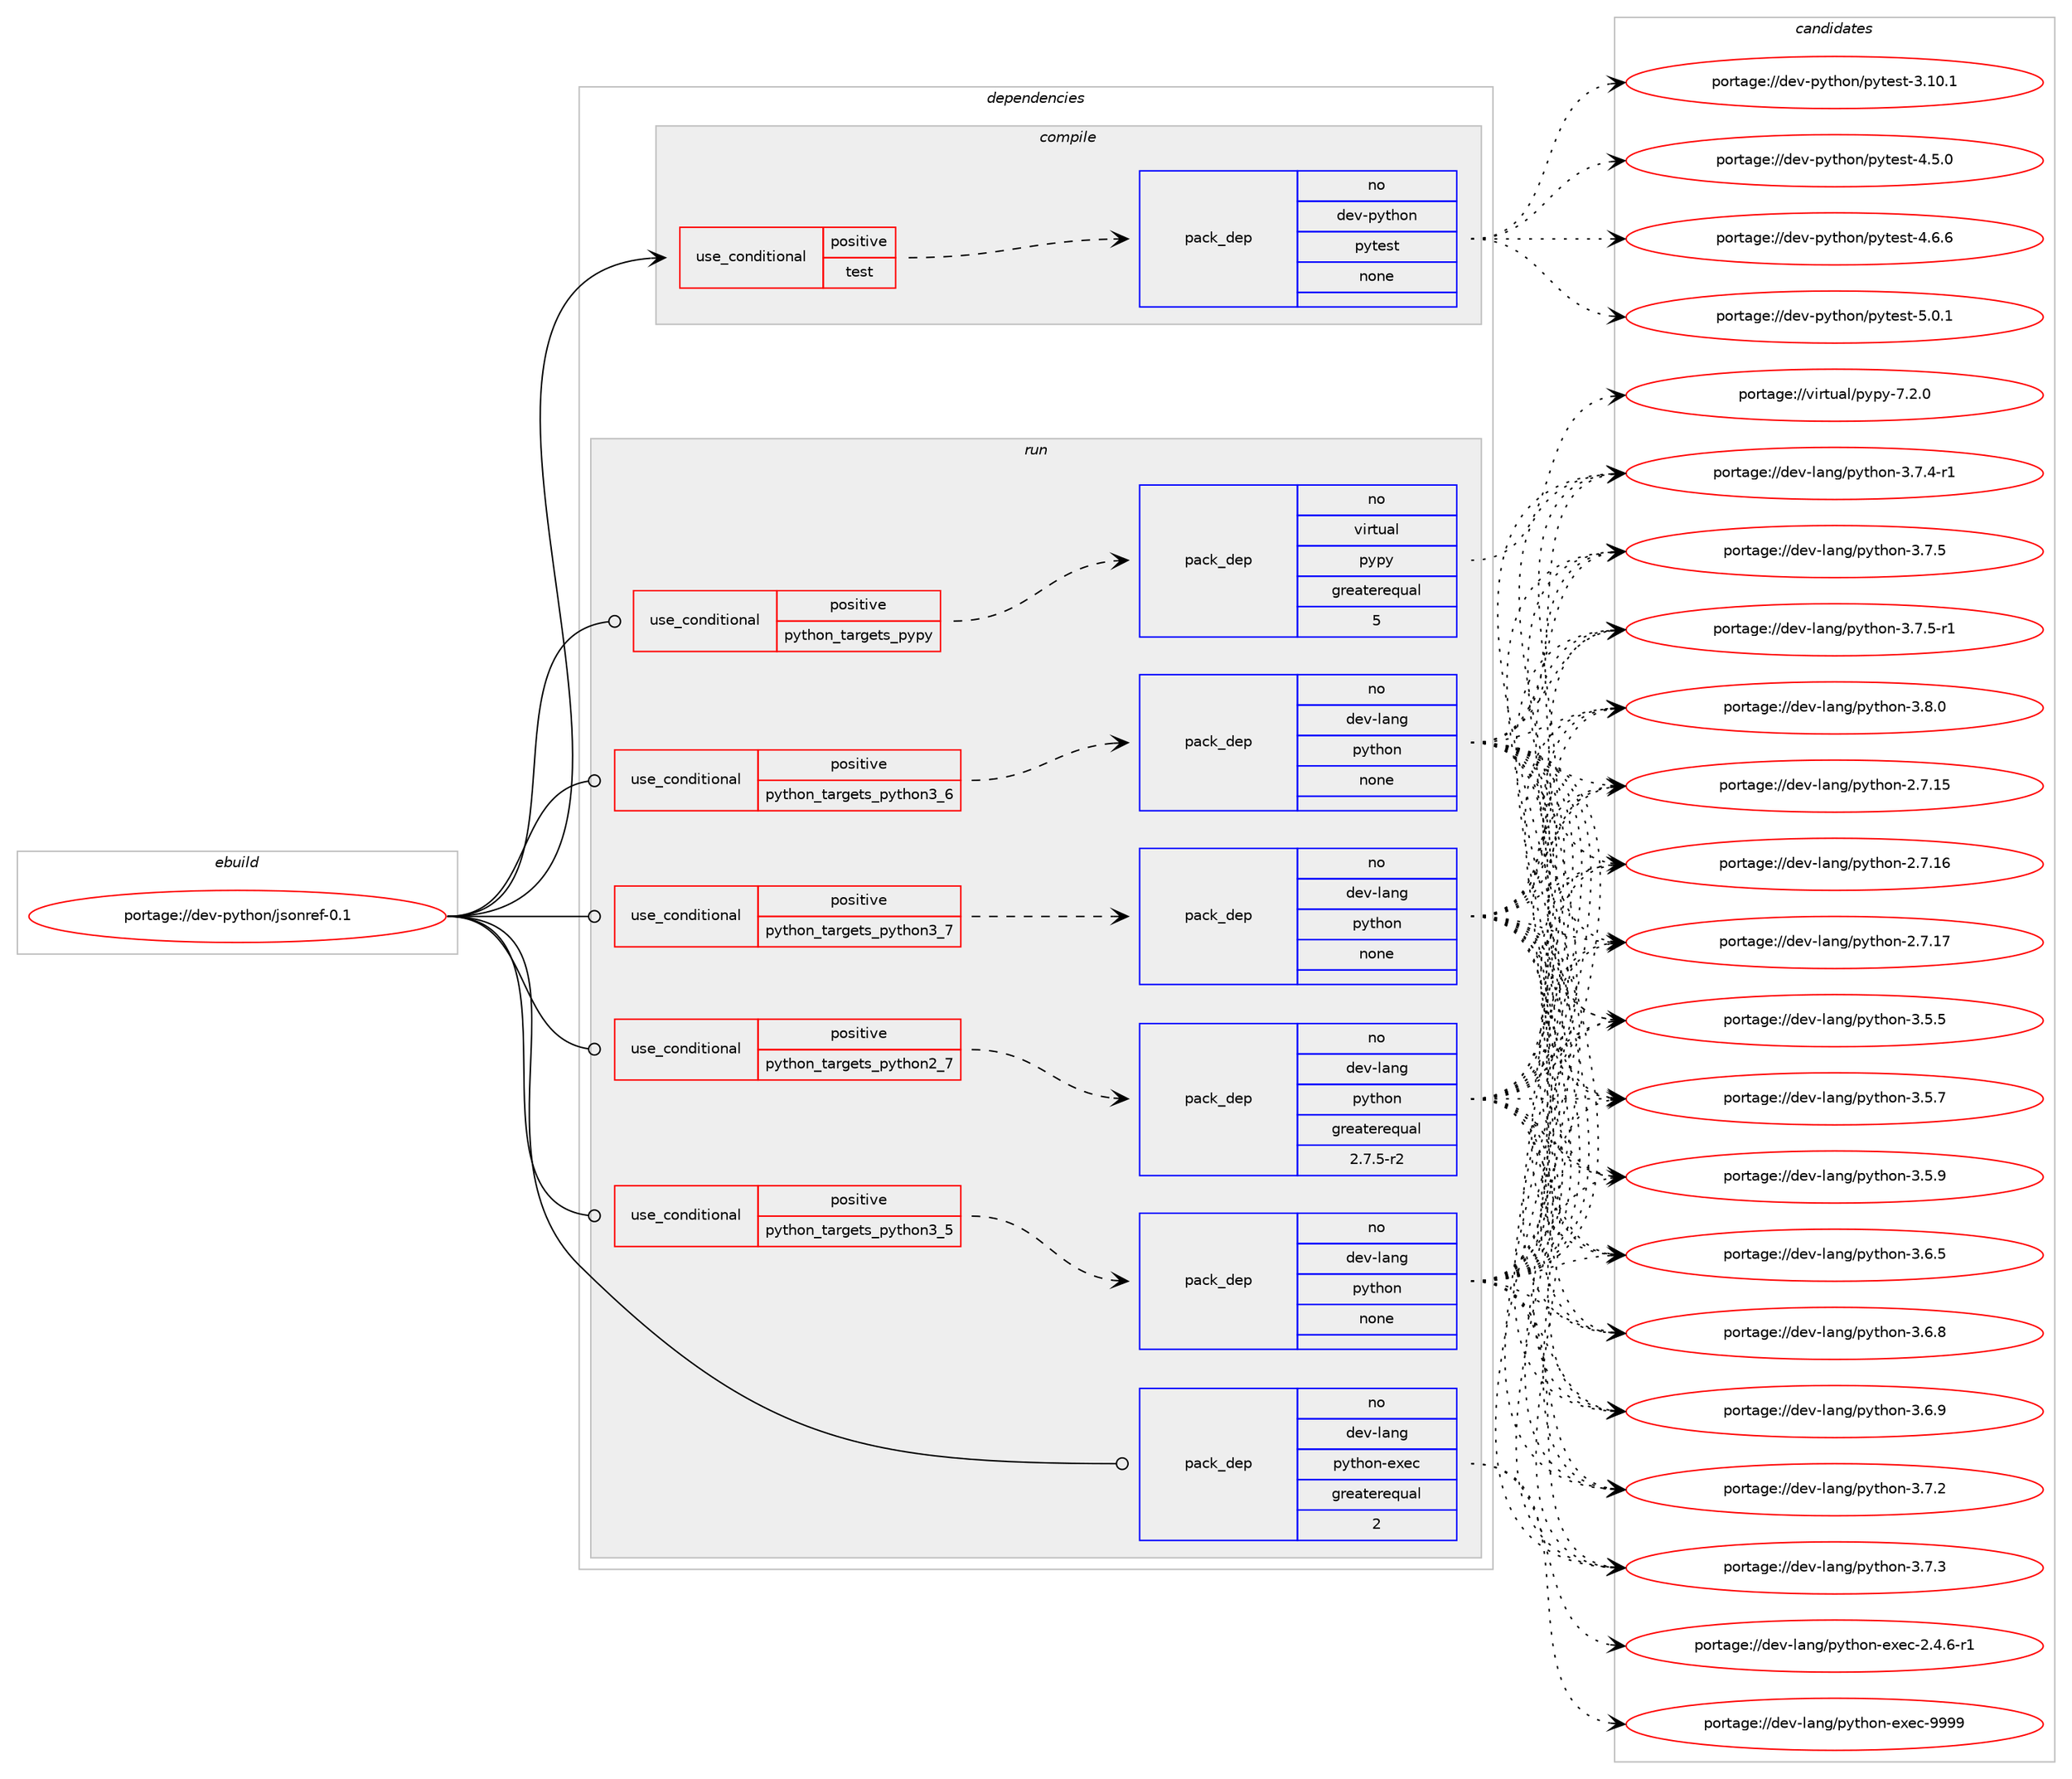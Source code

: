 digraph prolog {

# *************
# Graph options
# *************

newrank=true;
concentrate=true;
compound=true;
graph [rankdir=LR,fontname=Helvetica,fontsize=10,ranksep=1.5];#, ranksep=2.5, nodesep=0.2];
edge  [arrowhead=vee];
node  [fontname=Helvetica,fontsize=10];

# **********
# The ebuild
# **********

subgraph cluster_leftcol {
color=gray;
rank=same;
label=<<i>ebuild</i>>;
id [label="portage://dev-python/jsonref-0.1", color=red, width=4, href="../dev-python/jsonref-0.1.svg"];
}

# ****************
# The dependencies
# ****************

subgraph cluster_midcol {
color=gray;
label=<<i>dependencies</i>>;
subgraph cluster_compile {
fillcolor="#eeeeee";
style=filled;
label=<<i>compile</i>>;
subgraph cond30817 {
dependency146466 [label=<<TABLE BORDER="0" CELLBORDER="1" CELLSPACING="0" CELLPADDING="4"><TR><TD ROWSPAN="3" CELLPADDING="10">use_conditional</TD></TR><TR><TD>positive</TD></TR><TR><TD>test</TD></TR></TABLE>>, shape=none, color=red];
subgraph pack112325 {
dependency146467 [label=<<TABLE BORDER="0" CELLBORDER="1" CELLSPACING="0" CELLPADDING="4" WIDTH="220"><TR><TD ROWSPAN="6" CELLPADDING="30">pack_dep</TD></TR><TR><TD WIDTH="110">no</TD></TR><TR><TD>dev-python</TD></TR><TR><TD>pytest</TD></TR><TR><TD>none</TD></TR><TR><TD></TD></TR></TABLE>>, shape=none, color=blue];
}
dependency146466:e -> dependency146467:w [weight=20,style="dashed",arrowhead="vee"];
}
id:e -> dependency146466:w [weight=20,style="solid",arrowhead="vee"];
}
subgraph cluster_compileandrun {
fillcolor="#eeeeee";
style=filled;
label=<<i>compile and run</i>>;
}
subgraph cluster_run {
fillcolor="#eeeeee";
style=filled;
label=<<i>run</i>>;
subgraph cond30818 {
dependency146468 [label=<<TABLE BORDER="0" CELLBORDER="1" CELLSPACING="0" CELLPADDING="4"><TR><TD ROWSPAN="3" CELLPADDING="10">use_conditional</TD></TR><TR><TD>positive</TD></TR><TR><TD>python_targets_pypy</TD></TR></TABLE>>, shape=none, color=red];
subgraph pack112326 {
dependency146469 [label=<<TABLE BORDER="0" CELLBORDER="1" CELLSPACING="0" CELLPADDING="4" WIDTH="220"><TR><TD ROWSPAN="6" CELLPADDING="30">pack_dep</TD></TR><TR><TD WIDTH="110">no</TD></TR><TR><TD>virtual</TD></TR><TR><TD>pypy</TD></TR><TR><TD>greaterequal</TD></TR><TR><TD>5</TD></TR></TABLE>>, shape=none, color=blue];
}
dependency146468:e -> dependency146469:w [weight=20,style="dashed",arrowhead="vee"];
}
id:e -> dependency146468:w [weight=20,style="solid",arrowhead="odot"];
subgraph cond30819 {
dependency146470 [label=<<TABLE BORDER="0" CELLBORDER="1" CELLSPACING="0" CELLPADDING="4"><TR><TD ROWSPAN="3" CELLPADDING="10">use_conditional</TD></TR><TR><TD>positive</TD></TR><TR><TD>python_targets_python2_7</TD></TR></TABLE>>, shape=none, color=red];
subgraph pack112327 {
dependency146471 [label=<<TABLE BORDER="0" CELLBORDER="1" CELLSPACING="0" CELLPADDING="4" WIDTH="220"><TR><TD ROWSPAN="6" CELLPADDING="30">pack_dep</TD></TR><TR><TD WIDTH="110">no</TD></TR><TR><TD>dev-lang</TD></TR><TR><TD>python</TD></TR><TR><TD>greaterequal</TD></TR><TR><TD>2.7.5-r2</TD></TR></TABLE>>, shape=none, color=blue];
}
dependency146470:e -> dependency146471:w [weight=20,style="dashed",arrowhead="vee"];
}
id:e -> dependency146470:w [weight=20,style="solid",arrowhead="odot"];
subgraph cond30820 {
dependency146472 [label=<<TABLE BORDER="0" CELLBORDER="1" CELLSPACING="0" CELLPADDING="4"><TR><TD ROWSPAN="3" CELLPADDING="10">use_conditional</TD></TR><TR><TD>positive</TD></TR><TR><TD>python_targets_python3_5</TD></TR></TABLE>>, shape=none, color=red];
subgraph pack112328 {
dependency146473 [label=<<TABLE BORDER="0" CELLBORDER="1" CELLSPACING="0" CELLPADDING="4" WIDTH="220"><TR><TD ROWSPAN="6" CELLPADDING="30">pack_dep</TD></TR><TR><TD WIDTH="110">no</TD></TR><TR><TD>dev-lang</TD></TR><TR><TD>python</TD></TR><TR><TD>none</TD></TR><TR><TD></TD></TR></TABLE>>, shape=none, color=blue];
}
dependency146472:e -> dependency146473:w [weight=20,style="dashed",arrowhead="vee"];
}
id:e -> dependency146472:w [weight=20,style="solid",arrowhead="odot"];
subgraph cond30821 {
dependency146474 [label=<<TABLE BORDER="0" CELLBORDER="1" CELLSPACING="0" CELLPADDING="4"><TR><TD ROWSPAN="3" CELLPADDING="10">use_conditional</TD></TR><TR><TD>positive</TD></TR><TR><TD>python_targets_python3_6</TD></TR></TABLE>>, shape=none, color=red];
subgraph pack112329 {
dependency146475 [label=<<TABLE BORDER="0" CELLBORDER="1" CELLSPACING="0" CELLPADDING="4" WIDTH="220"><TR><TD ROWSPAN="6" CELLPADDING="30">pack_dep</TD></TR><TR><TD WIDTH="110">no</TD></TR><TR><TD>dev-lang</TD></TR><TR><TD>python</TD></TR><TR><TD>none</TD></TR><TR><TD></TD></TR></TABLE>>, shape=none, color=blue];
}
dependency146474:e -> dependency146475:w [weight=20,style="dashed",arrowhead="vee"];
}
id:e -> dependency146474:w [weight=20,style="solid",arrowhead="odot"];
subgraph cond30822 {
dependency146476 [label=<<TABLE BORDER="0" CELLBORDER="1" CELLSPACING="0" CELLPADDING="4"><TR><TD ROWSPAN="3" CELLPADDING="10">use_conditional</TD></TR><TR><TD>positive</TD></TR><TR><TD>python_targets_python3_7</TD></TR></TABLE>>, shape=none, color=red];
subgraph pack112330 {
dependency146477 [label=<<TABLE BORDER="0" CELLBORDER="1" CELLSPACING="0" CELLPADDING="4" WIDTH="220"><TR><TD ROWSPAN="6" CELLPADDING="30">pack_dep</TD></TR><TR><TD WIDTH="110">no</TD></TR><TR><TD>dev-lang</TD></TR><TR><TD>python</TD></TR><TR><TD>none</TD></TR><TR><TD></TD></TR></TABLE>>, shape=none, color=blue];
}
dependency146476:e -> dependency146477:w [weight=20,style="dashed",arrowhead="vee"];
}
id:e -> dependency146476:w [weight=20,style="solid",arrowhead="odot"];
subgraph pack112331 {
dependency146478 [label=<<TABLE BORDER="0" CELLBORDER="1" CELLSPACING="0" CELLPADDING="4" WIDTH="220"><TR><TD ROWSPAN="6" CELLPADDING="30">pack_dep</TD></TR><TR><TD WIDTH="110">no</TD></TR><TR><TD>dev-lang</TD></TR><TR><TD>python-exec</TD></TR><TR><TD>greaterequal</TD></TR><TR><TD>2</TD></TR></TABLE>>, shape=none, color=blue];
}
id:e -> dependency146478:w [weight=20,style="solid",arrowhead="odot"];
}
}

# **************
# The candidates
# **************

subgraph cluster_choices {
rank=same;
color=gray;
label=<<i>candidates</i>>;

subgraph choice112325 {
color=black;
nodesep=1;
choiceportage100101118451121211161041111104711212111610111511645514649484649 [label="portage://dev-python/pytest-3.10.1", color=red, width=4,href="../dev-python/pytest-3.10.1.svg"];
choiceportage1001011184511212111610411111047112121116101115116455246534648 [label="portage://dev-python/pytest-4.5.0", color=red, width=4,href="../dev-python/pytest-4.5.0.svg"];
choiceportage1001011184511212111610411111047112121116101115116455246544654 [label="portage://dev-python/pytest-4.6.6", color=red, width=4,href="../dev-python/pytest-4.6.6.svg"];
choiceportage1001011184511212111610411111047112121116101115116455346484649 [label="portage://dev-python/pytest-5.0.1", color=red, width=4,href="../dev-python/pytest-5.0.1.svg"];
dependency146467:e -> choiceportage100101118451121211161041111104711212111610111511645514649484649:w [style=dotted,weight="100"];
dependency146467:e -> choiceportage1001011184511212111610411111047112121116101115116455246534648:w [style=dotted,weight="100"];
dependency146467:e -> choiceportage1001011184511212111610411111047112121116101115116455246544654:w [style=dotted,weight="100"];
dependency146467:e -> choiceportage1001011184511212111610411111047112121116101115116455346484649:w [style=dotted,weight="100"];
}
subgraph choice112326 {
color=black;
nodesep=1;
choiceportage1181051141161179710847112121112121455546504648 [label="portage://virtual/pypy-7.2.0", color=red, width=4,href="../virtual/pypy-7.2.0.svg"];
dependency146469:e -> choiceportage1181051141161179710847112121112121455546504648:w [style=dotted,weight="100"];
}
subgraph choice112327 {
color=black;
nodesep=1;
choiceportage10010111845108971101034711212111610411111045504655464953 [label="portage://dev-lang/python-2.7.15", color=red, width=4,href="../dev-lang/python-2.7.15.svg"];
choiceportage10010111845108971101034711212111610411111045504655464954 [label="portage://dev-lang/python-2.7.16", color=red, width=4,href="../dev-lang/python-2.7.16.svg"];
choiceportage10010111845108971101034711212111610411111045504655464955 [label="portage://dev-lang/python-2.7.17", color=red, width=4,href="../dev-lang/python-2.7.17.svg"];
choiceportage100101118451089711010347112121116104111110455146534653 [label="portage://dev-lang/python-3.5.5", color=red, width=4,href="../dev-lang/python-3.5.5.svg"];
choiceportage100101118451089711010347112121116104111110455146534655 [label="portage://dev-lang/python-3.5.7", color=red, width=4,href="../dev-lang/python-3.5.7.svg"];
choiceportage100101118451089711010347112121116104111110455146534657 [label="portage://dev-lang/python-3.5.9", color=red, width=4,href="../dev-lang/python-3.5.9.svg"];
choiceportage100101118451089711010347112121116104111110455146544653 [label="portage://dev-lang/python-3.6.5", color=red, width=4,href="../dev-lang/python-3.6.5.svg"];
choiceportage100101118451089711010347112121116104111110455146544656 [label="portage://dev-lang/python-3.6.8", color=red, width=4,href="../dev-lang/python-3.6.8.svg"];
choiceportage100101118451089711010347112121116104111110455146544657 [label="portage://dev-lang/python-3.6.9", color=red, width=4,href="../dev-lang/python-3.6.9.svg"];
choiceportage100101118451089711010347112121116104111110455146554650 [label="portage://dev-lang/python-3.7.2", color=red, width=4,href="../dev-lang/python-3.7.2.svg"];
choiceportage100101118451089711010347112121116104111110455146554651 [label="portage://dev-lang/python-3.7.3", color=red, width=4,href="../dev-lang/python-3.7.3.svg"];
choiceportage1001011184510897110103471121211161041111104551465546524511449 [label="portage://dev-lang/python-3.7.4-r1", color=red, width=4,href="../dev-lang/python-3.7.4-r1.svg"];
choiceportage100101118451089711010347112121116104111110455146554653 [label="portage://dev-lang/python-3.7.5", color=red, width=4,href="../dev-lang/python-3.7.5.svg"];
choiceportage1001011184510897110103471121211161041111104551465546534511449 [label="portage://dev-lang/python-3.7.5-r1", color=red, width=4,href="../dev-lang/python-3.7.5-r1.svg"];
choiceportage100101118451089711010347112121116104111110455146564648 [label="portage://dev-lang/python-3.8.0", color=red, width=4,href="../dev-lang/python-3.8.0.svg"];
dependency146471:e -> choiceportage10010111845108971101034711212111610411111045504655464953:w [style=dotted,weight="100"];
dependency146471:e -> choiceportage10010111845108971101034711212111610411111045504655464954:w [style=dotted,weight="100"];
dependency146471:e -> choiceportage10010111845108971101034711212111610411111045504655464955:w [style=dotted,weight="100"];
dependency146471:e -> choiceportage100101118451089711010347112121116104111110455146534653:w [style=dotted,weight="100"];
dependency146471:e -> choiceportage100101118451089711010347112121116104111110455146534655:w [style=dotted,weight="100"];
dependency146471:e -> choiceportage100101118451089711010347112121116104111110455146534657:w [style=dotted,weight="100"];
dependency146471:e -> choiceportage100101118451089711010347112121116104111110455146544653:w [style=dotted,weight="100"];
dependency146471:e -> choiceportage100101118451089711010347112121116104111110455146544656:w [style=dotted,weight="100"];
dependency146471:e -> choiceportage100101118451089711010347112121116104111110455146544657:w [style=dotted,weight="100"];
dependency146471:e -> choiceportage100101118451089711010347112121116104111110455146554650:w [style=dotted,weight="100"];
dependency146471:e -> choiceportage100101118451089711010347112121116104111110455146554651:w [style=dotted,weight="100"];
dependency146471:e -> choiceportage1001011184510897110103471121211161041111104551465546524511449:w [style=dotted,weight="100"];
dependency146471:e -> choiceportage100101118451089711010347112121116104111110455146554653:w [style=dotted,weight="100"];
dependency146471:e -> choiceportage1001011184510897110103471121211161041111104551465546534511449:w [style=dotted,weight="100"];
dependency146471:e -> choiceportage100101118451089711010347112121116104111110455146564648:w [style=dotted,weight="100"];
}
subgraph choice112328 {
color=black;
nodesep=1;
choiceportage10010111845108971101034711212111610411111045504655464953 [label="portage://dev-lang/python-2.7.15", color=red, width=4,href="../dev-lang/python-2.7.15.svg"];
choiceportage10010111845108971101034711212111610411111045504655464954 [label="portage://dev-lang/python-2.7.16", color=red, width=4,href="../dev-lang/python-2.7.16.svg"];
choiceportage10010111845108971101034711212111610411111045504655464955 [label="portage://dev-lang/python-2.7.17", color=red, width=4,href="../dev-lang/python-2.7.17.svg"];
choiceportage100101118451089711010347112121116104111110455146534653 [label="portage://dev-lang/python-3.5.5", color=red, width=4,href="../dev-lang/python-3.5.5.svg"];
choiceportage100101118451089711010347112121116104111110455146534655 [label="portage://dev-lang/python-3.5.7", color=red, width=4,href="../dev-lang/python-3.5.7.svg"];
choiceportage100101118451089711010347112121116104111110455146534657 [label="portage://dev-lang/python-3.5.9", color=red, width=4,href="../dev-lang/python-3.5.9.svg"];
choiceportage100101118451089711010347112121116104111110455146544653 [label="portage://dev-lang/python-3.6.5", color=red, width=4,href="../dev-lang/python-3.6.5.svg"];
choiceportage100101118451089711010347112121116104111110455146544656 [label="portage://dev-lang/python-3.6.8", color=red, width=4,href="../dev-lang/python-3.6.8.svg"];
choiceportage100101118451089711010347112121116104111110455146544657 [label="portage://dev-lang/python-3.6.9", color=red, width=4,href="../dev-lang/python-3.6.9.svg"];
choiceportage100101118451089711010347112121116104111110455146554650 [label="portage://dev-lang/python-3.7.2", color=red, width=4,href="../dev-lang/python-3.7.2.svg"];
choiceportage100101118451089711010347112121116104111110455146554651 [label="portage://dev-lang/python-3.7.3", color=red, width=4,href="../dev-lang/python-3.7.3.svg"];
choiceportage1001011184510897110103471121211161041111104551465546524511449 [label="portage://dev-lang/python-3.7.4-r1", color=red, width=4,href="../dev-lang/python-3.7.4-r1.svg"];
choiceportage100101118451089711010347112121116104111110455146554653 [label="portage://dev-lang/python-3.7.5", color=red, width=4,href="../dev-lang/python-3.7.5.svg"];
choiceportage1001011184510897110103471121211161041111104551465546534511449 [label="portage://dev-lang/python-3.7.5-r1", color=red, width=4,href="../dev-lang/python-3.7.5-r1.svg"];
choiceportage100101118451089711010347112121116104111110455146564648 [label="portage://dev-lang/python-3.8.0", color=red, width=4,href="../dev-lang/python-3.8.0.svg"];
dependency146473:e -> choiceportage10010111845108971101034711212111610411111045504655464953:w [style=dotted,weight="100"];
dependency146473:e -> choiceportage10010111845108971101034711212111610411111045504655464954:w [style=dotted,weight="100"];
dependency146473:e -> choiceportage10010111845108971101034711212111610411111045504655464955:w [style=dotted,weight="100"];
dependency146473:e -> choiceportage100101118451089711010347112121116104111110455146534653:w [style=dotted,weight="100"];
dependency146473:e -> choiceportage100101118451089711010347112121116104111110455146534655:w [style=dotted,weight="100"];
dependency146473:e -> choiceportage100101118451089711010347112121116104111110455146534657:w [style=dotted,weight="100"];
dependency146473:e -> choiceportage100101118451089711010347112121116104111110455146544653:w [style=dotted,weight="100"];
dependency146473:e -> choiceportage100101118451089711010347112121116104111110455146544656:w [style=dotted,weight="100"];
dependency146473:e -> choiceportage100101118451089711010347112121116104111110455146544657:w [style=dotted,weight="100"];
dependency146473:e -> choiceportage100101118451089711010347112121116104111110455146554650:w [style=dotted,weight="100"];
dependency146473:e -> choiceportage100101118451089711010347112121116104111110455146554651:w [style=dotted,weight="100"];
dependency146473:e -> choiceportage1001011184510897110103471121211161041111104551465546524511449:w [style=dotted,weight="100"];
dependency146473:e -> choiceportage100101118451089711010347112121116104111110455146554653:w [style=dotted,weight="100"];
dependency146473:e -> choiceportage1001011184510897110103471121211161041111104551465546534511449:w [style=dotted,weight="100"];
dependency146473:e -> choiceportage100101118451089711010347112121116104111110455146564648:w [style=dotted,weight="100"];
}
subgraph choice112329 {
color=black;
nodesep=1;
choiceportage10010111845108971101034711212111610411111045504655464953 [label="portage://dev-lang/python-2.7.15", color=red, width=4,href="../dev-lang/python-2.7.15.svg"];
choiceportage10010111845108971101034711212111610411111045504655464954 [label="portage://dev-lang/python-2.7.16", color=red, width=4,href="../dev-lang/python-2.7.16.svg"];
choiceportage10010111845108971101034711212111610411111045504655464955 [label="portage://dev-lang/python-2.7.17", color=red, width=4,href="../dev-lang/python-2.7.17.svg"];
choiceportage100101118451089711010347112121116104111110455146534653 [label="portage://dev-lang/python-3.5.5", color=red, width=4,href="../dev-lang/python-3.5.5.svg"];
choiceportage100101118451089711010347112121116104111110455146534655 [label="portage://dev-lang/python-3.5.7", color=red, width=4,href="../dev-lang/python-3.5.7.svg"];
choiceportage100101118451089711010347112121116104111110455146534657 [label="portage://dev-lang/python-3.5.9", color=red, width=4,href="../dev-lang/python-3.5.9.svg"];
choiceportage100101118451089711010347112121116104111110455146544653 [label="portage://dev-lang/python-3.6.5", color=red, width=4,href="../dev-lang/python-3.6.5.svg"];
choiceportage100101118451089711010347112121116104111110455146544656 [label="portage://dev-lang/python-3.6.8", color=red, width=4,href="../dev-lang/python-3.6.8.svg"];
choiceportage100101118451089711010347112121116104111110455146544657 [label="portage://dev-lang/python-3.6.9", color=red, width=4,href="../dev-lang/python-3.6.9.svg"];
choiceportage100101118451089711010347112121116104111110455146554650 [label="portage://dev-lang/python-3.7.2", color=red, width=4,href="../dev-lang/python-3.7.2.svg"];
choiceportage100101118451089711010347112121116104111110455146554651 [label="portage://dev-lang/python-3.7.3", color=red, width=4,href="../dev-lang/python-3.7.3.svg"];
choiceportage1001011184510897110103471121211161041111104551465546524511449 [label="portage://dev-lang/python-3.7.4-r1", color=red, width=4,href="../dev-lang/python-3.7.4-r1.svg"];
choiceportage100101118451089711010347112121116104111110455146554653 [label="portage://dev-lang/python-3.7.5", color=red, width=4,href="../dev-lang/python-3.7.5.svg"];
choiceportage1001011184510897110103471121211161041111104551465546534511449 [label="portage://dev-lang/python-3.7.5-r1", color=red, width=4,href="../dev-lang/python-3.7.5-r1.svg"];
choiceportage100101118451089711010347112121116104111110455146564648 [label="portage://dev-lang/python-3.8.0", color=red, width=4,href="../dev-lang/python-3.8.0.svg"];
dependency146475:e -> choiceportage10010111845108971101034711212111610411111045504655464953:w [style=dotted,weight="100"];
dependency146475:e -> choiceportage10010111845108971101034711212111610411111045504655464954:w [style=dotted,weight="100"];
dependency146475:e -> choiceportage10010111845108971101034711212111610411111045504655464955:w [style=dotted,weight="100"];
dependency146475:e -> choiceportage100101118451089711010347112121116104111110455146534653:w [style=dotted,weight="100"];
dependency146475:e -> choiceportage100101118451089711010347112121116104111110455146534655:w [style=dotted,weight="100"];
dependency146475:e -> choiceportage100101118451089711010347112121116104111110455146534657:w [style=dotted,weight="100"];
dependency146475:e -> choiceportage100101118451089711010347112121116104111110455146544653:w [style=dotted,weight="100"];
dependency146475:e -> choiceportage100101118451089711010347112121116104111110455146544656:w [style=dotted,weight="100"];
dependency146475:e -> choiceportage100101118451089711010347112121116104111110455146544657:w [style=dotted,weight="100"];
dependency146475:e -> choiceportage100101118451089711010347112121116104111110455146554650:w [style=dotted,weight="100"];
dependency146475:e -> choiceportage100101118451089711010347112121116104111110455146554651:w [style=dotted,weight="100"];
dependency146475:e -> choiceportage1001011184510897110103471121211161041111104551465546524511449:w [style=dotted,weight="100"];
dependency146475:e -> choiceportage100101118451089711010347112121116104111110455146554653:w [style=dotted,weight="100"];
dependency146475:e -> choiceportage1001011184510897110103471121211161041111104551465546534511449:w [style=dotted,weight="100"];
dependency146475:e -> choiceportage100101118451089711010347112121116104111110455146564648:w [style=dotted,weight="100"];
}
subgraph choice112330 {
color=black;
nodesep=1;
choiceportage10010111845108971101034711212111610411111045504655464953 [label="portage://dev-lang/python-2.7.15", color=red, width=4,href="../dev-lang/python-2.7.15.svg"];
choiceportage10010111845108971101034711212111610411111045504655464954 [label="portage://dev-lang/python-2.7.16", color=red, width=4,href="../dev-lang/python-2.7.16.svg"];
choiceportage10010111845108971101034711212111610411111045504655464955 [label="portage://dev-lang/python-2.7.17", color=red, width=4,href="../dev-lang/python-2.7.17.svg"];
choiceportage100101118451089711010347112121116104111110455146534653 [label="portage://dev-lang/python-3.5.5", color=red, width=4,href="../dev-lang/python-3.5.5.svg"];
choiceportage100101118451089711010347112121116104111110455146534655 [label="portage://dev-lang/python-3.5.7", color=red, width=4,href="../dev-lang/python-3.5.7.svg"];
choiceportage100101118451089711010347112121116104111110455146534657 [label="portage://dev-lang/python-3.5.9", color=red, width=4,href="../dev-lang/python-3.5.9.svg"];
choiceportage100101118451089711010347112121116104111110455146544653 [label="portage://dev-lang/python-3.6.5", color=red, width=4,href="../dev-lang/python-3.6.5.svg"];
choiceportage100101118451089711010347112121116104111110455146544656 [label="portage://dev-lang/python-3.6.8", color=red, width=4,href="../dev-lang/python-3.6.8.svg"];
choiceportage100101118451089711010347112121116104111110455146544657 [label="portage://dev-lang/python-3.6.9", color=red, width=4,href="../dev-lang/python-3.6.9.svg"];
choiceportage100101118451089711010347112121116104111110455146554650 [label="portage://dev-lang/python-3.7.2", color=red, width=4,href="../dev-lang/python-3.7.2.svg"];
choiceportage100101118451089711010347112121116104111110455146554651 [label="portage://dev-lang/python-3.7.3", color=red, width=4,href="../dev-lang/python-3.7.3.svg"];
choiceportage1001011184510897110103471121211161041111104551465546524511449 [label="portage://dev-lang/python-3.7.4-r1", color=red, width=4,href="../dev-lang/python-3.7.4-r1.svg"];
choiceportage100101118451089711010347112121116104111110455146554653 [label="portage://dev-lang/python-3.7.5", color=red, width=4,href="../dev-lang/python-3.7.5.svg"];
choiceportage1001011184510897110103471121211161041111104551465546534511449 [label="portage://dev-lang/python-3.7.5-r1", color=red, width=4,href="../dev-lang/python-3.7.5-r1.svg"];
choiceportage100101118451089711010347112121116104111110455146564648 [label="portage://dev-lang/python-3.8.0", color=red, width=4,href="../dev-lang/python-3.8.0.svg"];
dependency146477:e -> choiceportage10010111845108971101034711212111610411111045504655464953:w [style=dotted,weight="100"];
dependency146477:e -> choiceportage10010111845108971101034711212111610411111045504655464954:w [style=dotted,weight="100"];
dependency146477:e -> choiceportage10010111845108971101034711212111610411111045504655464955:w [style=dotted,weight="100"];
dependency146477:e -> choiceportage100101118451089711010347112121116104111110455146534653:w [style=dotted,weight="100"];
dependency146477:e -> choiceportage100101118451089711010347112121116104111110455146534655:w [style=dotted,weight="100"];
dependency146477:e -> choiceportage100101118451089711010347112121116104111110455146534657:w [style=dotted,weight="100"];
dependency146477:e -> choiceportage100101118451089711010347112121116104111110455146544653:w [style=dotted,weight="100"];
dependency146477:e -> choiceportage100101118451089711010347112121116104111110455146544656:w [style=dotted,weight="100"];
dependency146477:e -> choiceportage100101118451089711010347112121116104111110455146544657:w [style=dotted,weight="100"];
dependency146477:e -> choiceportage100101118451089711010347112121116104111110455146554650:w [style=dotted,weight="100"];
dependency146477:e -> choiceportage100101118451089711010347112121116104111110455146554651:w [style=dotted,weight="100"];
dependency146477:e -> choiceportage1001011184510897110103471121211161041111104551465546524511449:w [style=dotted,weight="100"];
dependency146477:e -> choiceportage100101118451089711010347112121116104111110455146554653:w [style=dotted,weight="100"];
dependency146477:e -> choiceportage1001011184510897110103471121211161041111104551465546534511449:w [style=dotted,weight="100"];
dependency146477:e -> choiceportage100101118451089711010347112121116104111110455146564648:w [style=dotted,weight="100"];
}
subgraph choice112331 {
color=black;
nodesep=1;
choiceportage10010111845108971101034711212111610411111045101120101994550465246544511449 [label="portage://dev-lang/python-exec-2.4.6-r1", color=red, width=4,href="../dev-lang/python-exec-2.4.6-r1.svg"];
choiceportage10010111845108971101034711212111610411111045101120101994557575757 [label="portage://dev-lang/python-exec-9999", color=red, width=4,href="../dev-lang/python-exec-9999.svg"];
dependency146478:e -> choiceportage10010111845108971101034711212111610411111045101120101994550465246544511449:w [style=dotted,weight="100"];
dependency146478:e -> choiceportage10010111845108971101034711212111610411111045101120101994557575757:w [style=dotted,weight="100"];
}
}

}
